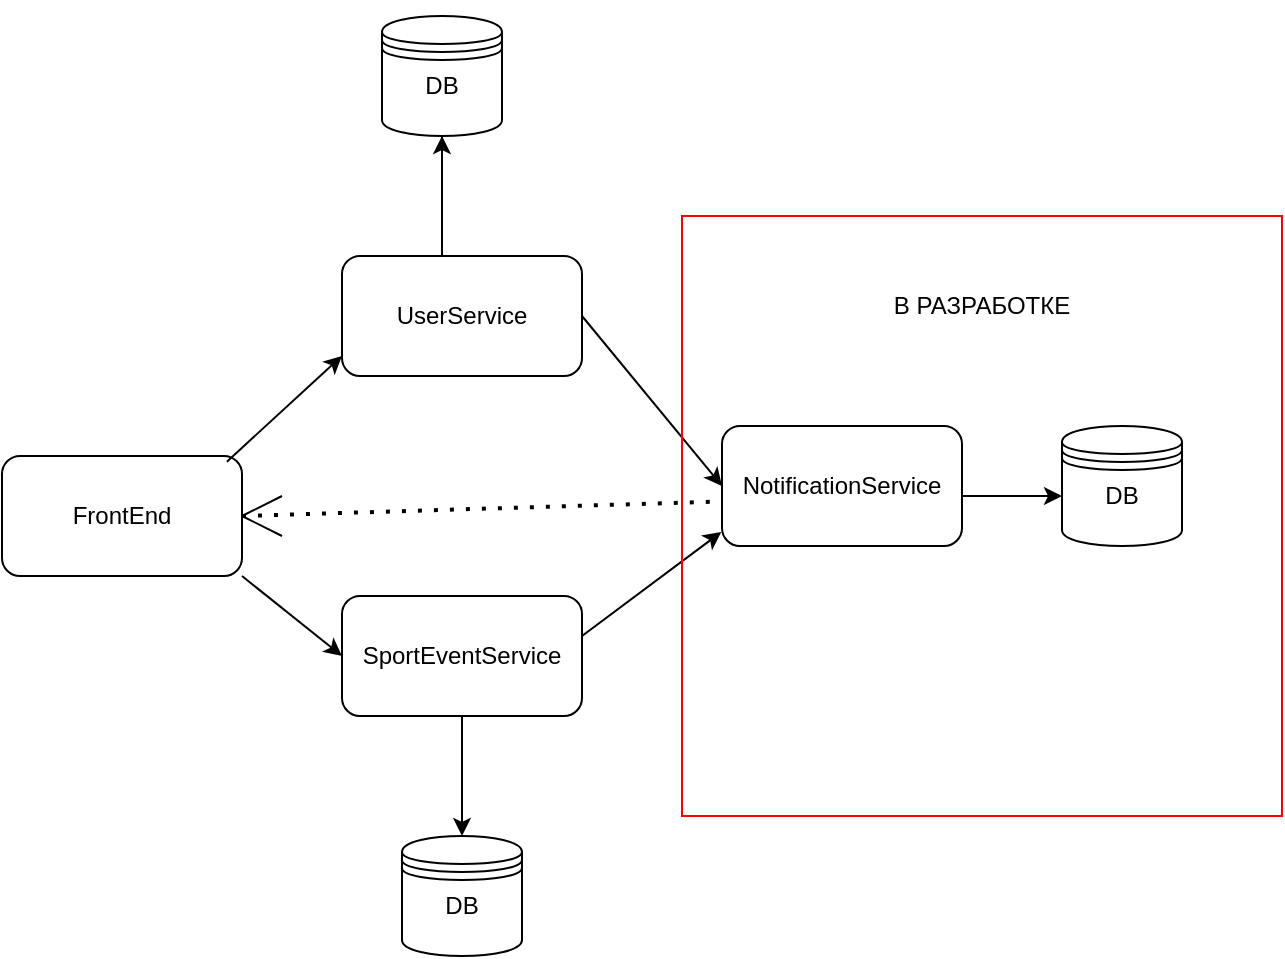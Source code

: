 <mxfile version="24.7.17">
  <diagram name="Страница — 1" id="pBK4O0Fd4i-fja55uJm_">
    <mxGraphModel dx="1050" dy="725" grid="1" gridSize="10" guides="1" tooltips="1" connect="1" arrows="1" fold="1" page="1" pageScale="1" pageWidth="827" pageHeight="1169" math="0" shadow="0">
      <root>
        <mxCell id="0" />
        <mxCell id="1" parent="0" />
        <mxCell id="VTmvFqkm9wNe9QbAtGTB-1" value="" style="rounded=1;whiteSpace=wrap;html=1;" vertex="1" parent="1">
          <mxGeometry x="160" y="290" width="120" height="60" as="geometry" />
        </mxCell>
        <mxCell id="VTmvFqkm9wNe9QbAtGTB-2" value="FrontEnd" style="text;html=1;align=center;verticalAlign=middle;whiteSpace=wrap;rounded=0;" vertex="1" parent="1">
          <mxGeometry x="190" y="305" width="60" height="30" as="geometry" />
        </mxCell>
        <mxCell id="VTmvFqkm9wNe9QbAtGTB-3" value="" style="endArrow=classic;html=1;rounded=0;exitX=0.937;exitY=0.047;exitDx=0;exitDy=0;exitPerimeter=0;" edge="1" parent="1" source="VTmvFqkm9wNe9QbAtGTB-1">
          <mxGeometry width="50" height="50" relative="1" as="geometry">
            <mxPoint x="280" y="290" as="sourcePoint" />
            <mxPoint x="330" y="240" as="targetPoint" />
          </mxGeometry>
        </mxCell>
        <mxCell id="VTmvFqkm9wNe9QbAtGTB-4" value="" style="rounded=1;whiteSpace=wrap;html=1;" vertex="1" parent="1">
          <mxGeometry x="330" y="190" width="120" height="60" as="geometry" />
        </mxCell>
        <mxCell id="VTmvFqkm9wNe9QbAtGTB-5" value="UserService" style="text;html=1;align=center;verticalAlign=middle;whiteSpace=wrap;rounded=0;" vertex="1" parent="1">
          <mxGeometry x="360" y="205" width="60" height="30" as="geometry" />
        </mxCell>
        <mxCell id="VTmvFqkm9wNe9QbAtGTB-8" value="" style="rounded=1;whiteSpace=wrap;html=1;" vertex="1" parent="1">
          <mxGeometry x="330" y="360" width="120" height="60" as="geometry" />
        </mxCell>
        <mxCell id="VTmvFqkm9wNe9QbAtGTB-9" value="SportEventService" style="text;html=1;align=center;verticalAlign=middle;whiteSpace=wrap;rounded=0;" vertex="1" parent="1">
          <mxGeometry x="355" y="375" width="70" height="30" as="geometry" />
        </mxCell>
        <mxCell id="VTmvFqkm9wNe9QbAtGTB-10" value="" style="endArrow=classic;html=1;rounded=0;exitX=1;exitY=1;exitDx=0;exitDy=0;entryX=0;entryY=0.5;entryDx=0;entryDy=0;" edge="1" parent="1" source="VTmvFqkm9wNe9QbAtGTB-1" target="VTmvFqkm9wNe9QbAtGTB-8">
          <mxGeometry width="50" height="50" relative="1" as="geometry">
            <mxPoint x="240" y="450" as="sourcePoint" />
            <mxPoint x="290" y="400" as="targetPoint" />
          </mxGeometry>
        </mxCell>
        <mxCell id="VTmvFqkm9wNe9QbAtGTB-11" value="" style="endArrow=classic;html=1;rounded=0;" edge="1" parent="1">
          <mxGeometry width="50" height="50" relative="1" as="geometry">
            <mxPoint x="380" y="190" as="sourcePoint" />
            <mxPoint x="380" y="130" as="targetPoint" />
          </mxGeometry>
        </mxCell>
        <mxCell id="VTmvFqkm9wNe9QbAtGTB-12" value="" style="shape=datastore;whiteSpace=wrap;html=1;" vertex="1" parent="1">
          <mxGeometry x="360" y="480" width="60" height="60" as="geometry" />
        </mxCell>
        <mxCell id="VTmvFqkm9wNe9QbAtGTB-13" value="DB" style="text;html=1;align=center;verticalAlign=middle;whiteSpace=wrap;rounded=0;" vertex="1" parent="1">
          <mxGeometry x="360" y="500" width="60" height="30" as="geometry" />
        </mxCell>
        <mxCell id="VTmvFqkm9wNe9QbAtGTB-16" value="" style="edgeStyle=orthogonalEdgeStyle;rounded=0;orthogonalLoop=1;jettySize=auto;html=1;" edge="1" parent="1" source="VTmvFqkm9wNe9QbAtGTB-14" target="VTmvFqkm9wNe9QbAtGTB-15">
          <mxGeometry relative="1" as="geometry" />
        </mxCell>
        <mxCell id="VTmvFqkm9wNe9QbAtGTB-14" value="" style="shape=datastore;whiteSpace=wrap;html=1;" vertex="1" parent="1">
          <mxGeometry x="350" y="70" width="60" height="60" as="geometry" />
        </mxCell>
        <mxCell id="VTmvFqkm9wNe9QbAtGTB-15" value="DB" style="text;html=1;align=center;verticalAlign=middle;whiteSpace=wrap;rounded=0;" vertex="1" parent="1">
          <mxGeometry x="350" y="90" width="60" height="30" as="geometry" />
        </mxCell>
        <mxCell id="VTmvFqkm9wNe9QbAtGTB-17" value="" style="endArrow=classic;html=1;rounded=0;exitX=0.5;exitY=1;exitDx=0;exitDy=0;entryX=0.5;entryY=0;entryDx=0;entryDy=0;" edge="1" parent="1" source="VTmvFqkm9wNe9QbAtGTB-8" target="VTmvFqkm9wNe9QbAtGTB-12">
          <mxGeometry width="50" height="50" relative="1" as="geometry">
            <mxPoint x="520" y="480" as="sourcePoint" />
            <mxPoint x="570" y="430" as="targetPoint" />
          </mxGeometry>
        </mxCell>
        <mxCell id="VTmvFqkm9wNe9QbAtGTB-18" value="" style="rounded=1;whiteSpace=wrap;html=1;" vertex="1" parent="1">
          <mxGeometry x="520" y="275" width="120" height="60" as="geometry" />
        </mxCell>
        <mxCell id="VTmvFqkm9wNe9QbAtGTB-19" value="NotificationService" style="text;html=1;align=center;verticalAlign=middle;whiteSpace=wrap;rounded=0;" vertex="1" parent="1">
          <mxGeometry x="550" y="290" width="60" height="30" as="geometry" />
        </mxCell>
        <mxCell id="VTmvFqkm9wNe9QbAtGTB-20" value="" style="endArrow=classic;html=1;rounded=0;exitX=1;exitY=0.5;exitDx=0;exitDy=0;entryX=0;entryY=0.5;entryDx=0;entryDy=0;" edge="1" parent="1" source="VTmvFqkm9wNe9QbAtGTB-4" target="VTmvFqkm9wNe9QbAtGTB-18">
          <mxGeometry width="50" height="50" relative="1" as="geometry">
            <mxPoint x="480" y="250" as="sourcePoint" />
            <mxPoint x="530" y="200" as="targetPoint" />
          </mxGeometry>
        </mxCell>
        <mxCell id="VTmvFqkm9wNe9QbAtGTB-21" value="" style="endArrow=classic;html=1;rounded=0;entryX=-0.003;entryY=0.883;entryDx=0;entryDy=0;entryPerimeter=0;" edge="1" parent="1" target="VTmvFqkm9wNe9QbAtGTB-18">
          <mxGeometry width="50" height="50" relative="1" as="geometry">
            <mxPoint x="450" y="380" as="sourcePoint" />
            <mxPoint x="500" y="330" as="targetPoint" />
          </mxGeometry>
        </mxCell>
        <mxCell id="VTmvFqkm9wNe9QbAtGTB-23" value="" style="endArrow=none;dashed=1;html=1;dashPattern=1 3;strokeWidth=2;rounded=0;exitX=1;exitY=0.5;exitDx=0;exitDy=0;entryX=-0.017;entryY=0.63;entryDx=0;entryDy=0;entryPerimeter=0;" edge="1" parent="1" source="VTmvFqkm9wNe9QbAtGTB-1" target="VTmvFqkm9wNe9QbAtGTB-18">
          <mxGeometry width="50" height="50" relative="1" as="geometry">
            <mxPoint x="470" y="350" as="sourcePoint" />
            <mxPoint x="520" y="300" as="targetPoint" />
          </mxGeometry>
        </mxCell>
        <mxCell id="VTmvFqkm9wNe9QbAtGTB-25" value="" style="endArrow=classic;html=1;rounded=0;" edge="1" parent="1">
          <mxGeometry width="50" height="50" relative="1" as="geometry">
            <mxPoint x="640" y="310" as="sourcePoint" />
            <mxPoint x="690" y="310" as="targetPoint" />
          </mxGeometry>
        </mxCell>
        <mxCell id="VTmvFqkm9wNe9QbAtGTB-26" value="" style="shape=datastore;whiteSpace=wrap;html=1;" vertex="1" parent="1">
          <mxGeometry x="690" y="275" width="60" height="60" as="geometry" />
        </mxCell>
        <mxCell id="VTmvFqkm9wNe9QbAtGTB-27" value="DB" style="text;html=1;align=center;verticalAlign=middle;whiteSpace=wrap;rounded=0;" vertex="1" parent="1">
          <mxGeometry x="690" y="295" width="60" height="30" as="geometry" />
        </mxCell>
        <mxCell id="VTmvFqkm9wNe9QbAtGTB-28" value="" style="endArrow=none;html=1;rounded=0;" edge="1" parent="1">
          <mxGeometry width="50" height="50" relative="1" as="geometry">
            <mxPoint x="280" y="320" as="sourcePoint" />
            <mxPoint x="300" y="310" as="targetPoint" />
          </mxGeometry>
        </mxCell>
        <mxCell id="VTmvFqkm9wNe9QbAtGTB-29" value="" style="endArrow=none;html=1;rounded=0;" edge="1" parent="1">
          <mxGeometry width="50" height="50" relative="1" as="geometry">
            <mxPoint x="280" y="320" as="sourcePoint" />
            <mxPoint x="300" y="330" as="targetPoint" />
          </mxGeometry>
        </mxCell>
        <mxCell id="VTmvFqkm9wNe9QbAtGTB-30" value="" style="rounded=0;whiteSpace=wrap;html=1;fillColor=none;strokeColor=#FF0000;" vertex="1" parent="1">
          <mxGeometry x="500" y="170" width="300" height="300" as="geometry" />
        </mxCell>
        <mxCell id="VTmvFqkm9wNe9QbAtGTB-31" value="В РАЗРАБОТКЕ" style="text;html=1;align=center;verticalAlign=middle;whiteSpace=wrap;rounded=0;" vertex="1" parent="1">
          <mxGeometry x="600" y="200" width="100" height="30" as="geometry" />
        </mxCell>
      </root>
    </mxGraphModel>
  </diagram>
</mxfile>
